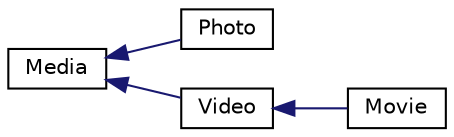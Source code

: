 digraph "Graphical Class Hierarchy"
{
 // LATEX_PDF_SIZE
  edge [fontname="Helvetica",fontsize="10",labelfontname="Helvetica",labelfontsize="10"];
  node [fontname="Helvetica",fontsize="10",shape=record];
  rankdir="LR";
  Node0 [label="Media",height=0.2,width=0.4,color="black", fillcolor="white", style="filled",URL="$classMedia.html",tooltip=" "];
  Node0 -> Node1 [dir="back",color="midnightblue",fontsize="10",style="solid",fontname="Helvetica"];
  Node1 [label="Photo",height=0.2,width=0.4,color="black", fillcolor="white", style="filled",URL="$classPhoto.html",tooltip="Represents a photo media object."];
  Node0 -> Node2 [dir="back",color="midnightblue",fontsize="10",style="solid",fontname="Helvetica"];
  Node2 [label="Video",height=0.2,width=0.4,color="black", fillcolor="white", style="filled",URL="$classVideo.html",tooltip="Represents a video media object."];
  Node2 -> Node3 [dir="back",color="midnightblue",fontsize="10",style="solid",fontname="Helvetica"];
  Node3 [label="Movie",height=0.2,width=0.4,color="black", fillcolor="white", style="filled",URL="$classMovie.html",tooltip="Represents a movie, inheriting from the Video class."];
}
